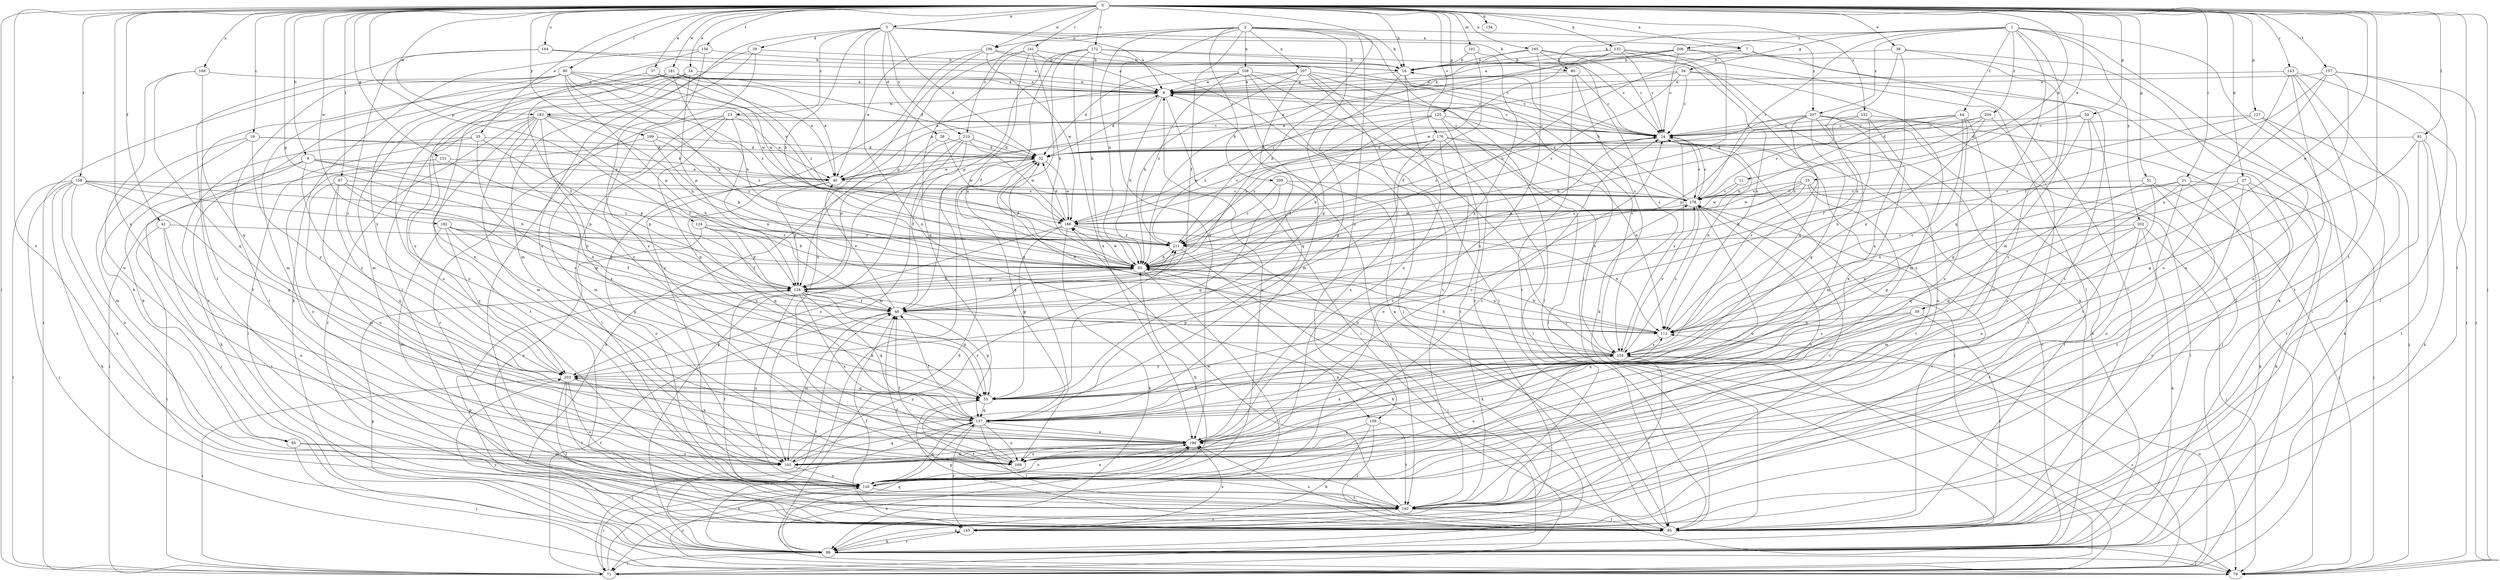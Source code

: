 strict digraph  {
0;
1;
2;
3;
7;
8;
9;
11;
16;
19;
21;
23;
24;
27;
28;
29;
32;
33;
34;
35;
37;
38;
39;
40;
42;
44;
48;
50;
51;
54;
55;
63;
71;
79;
80;
85;
86;
87;
90;
91;
95;
101;
103;
106;
107;
108;
109;
111;
120;
124;
125;
127;
128;
131;
132;
134;
137;
141;
143;
145;
152;
154;
156;
157;
158;
162;
164;
165;
168;
169;
172;
176;
178;
181;
182;
183;
186;
194;
199;
202;
203;
204;
206;
207;
209;
210;
211;
0 -> 3  [label=a];
0 -> 7  [label=a];
0 -> 9  [label=b];
0 -> 11  [label=b];
0 -> 16  [label=b];
0 -> 19  [label=c];
0 -> 21  [label=c];
0 -> 27  [label=d];
0 -> 33  [label=e];
0 -> 34  [label=e];
0 -> 35  [label=e];
0 -> 37  [label=e];
0 -> 38  [label=e];
0 -> 39  [label=e];
0 -> 42  [label=f];
0 -> 50  [label=g];
0 -> 51  [label=g];
0 -> 63  [label=h];
0 -> 71  [label=i];
0 -> 79  [label=j];
0 -> 87  [label=l];
0 -> 90  [label=l];
0 -> 91  [label=l];
0 -> 95  [label=l];
0 -> 101  [label=m];
0 -> 106  [label=n];
0 -> 120  [label=o];
0 -> 124  [label=p];
0 -> 125  [label=p];
0 -> 127  [label=p];
0 -> 128  [label=p];
0 -> 131  [label=q];
0 -> 132  [label=q];
0 -> 134  [label=q];
0 -> 141  [label=r];
0 -> 143  [label=r];
0 -> 152  [label=s];
0 -> 156  [label=t];
0 -> 157  [label=t];
0 -> 158  [label=t];
0 -> 162  [label=t];
0 -> 164  [label=u];
0 -> 165  [label=u];
0 -> 168  [label=u];
0 -> 172  [label=v];
0 -> 176  [label=v];
0 -> 181  [label=w];
0 -> 182  [label=w];
0 -> 183  [label=w];
0 -> 194  [label=x];
0 -> 199  [label=y];
1 -> 44  [label=f];
1 -> 54  [label=g];
1 -> 71  [label=i];
1 -> 80  [label=k];
1 -> 103  [label=m];
1 -> 137  [label=q];
1 -> 145  [label=r];
1 -> 178  [label=v];
1 -> 202  [label=y];
1 -> 204  [label=z];
1 -> 206  [label=z];
1 -> 207  [label=z];
2 -> 16  [label=b];
2 -> 48  [label=f];
2 -> 55  [label=g];
2 -> 63  [label=h];
2 -> 95  [label=l];
2 -> 106  [label=n];
2 -> 107  [label=n];
2 -> 108  [label=n];
2 -> 109  [label=n];
2 -> 194  [label=x];
2 -> 207  [label=z];
2 -> 209  [label=z];
2 -> 210  [label=z];
3 -> 7  [label=a];
3 -> 8  [label=a];
3 -> 23  [label=c];
3 -> 28  [label=d];
3 -> 29  [label=d];
3 -> 32  [label=d];
3 -> 63  [label=h];
3 -> 80  [label=k];
3 -> 109  [label=n];
3 -> 169  [label=u];
3 -> 210  [label=z];
7 -> 16  [label=b];
7 -> 63  [label=h];
7 -> 71  [label=i];
7 -> 95  [label=l];
8 -> 24  [label=c];
8 -> 32  [label=d];
8 -> 63  [label=h];
8 -> 71  [label=i];
8 -> 183  [label=w];
9 -> 40  [label=e];
9 -> 63  [label=h];
9 -> 79  [label=j];
9 -> 85  [label=k];
9 -> 128  [label=p];
9 -> 203  [label=y];
11 -> 178  [label=v];
11 -> 186  [label=w];
16 -> 8  [label=a];
16 -> 55  [label=g];
16 -> 154  [label=s];
16 -> 169  [label=u];
19 -> 32  [label=d];
19 -> 40  [label=e];
19 -> 85  [label=k];
19 -> 103  [label=m];
19 -> 203  [label=y];
21 -> 79  [label=j];
21 -> 86  [label=k];
21 -> 111  [label=n];
21 -> 120  [label=o];
21 -> 137  [label=q];
21 -> 178  [label=v];
23 -> 24  [label=c];
23 -> 40  [label=e];
23 -> 55  [label=g];
23 -> 95  [label=l];
23 -> 103  [label=m];
23 -> 111  [label=n];
23 -> 145  [label=r];
24 -> 32  [label=d];
24 -> 71  [label=i];
24 -> 111  [label=n];
24 -> 128  [label=p];
24 -> 145  [label=r];
24 -> 154  [label=s];
24 -> 178  [label=v];
24 -> 211  [label=z];
27 -> 86  [label=k];
27 -> 145  [label=r];
27 -> 154  [label=s];
27 -> 162  [label=t];
27 -> 178  [label=v];
28 -> 32  [label=d];
28 -> 86  [label=k];
28 -> 186  [label=w];
29 -> 16  [label=b];
29 -> 95  [label=l];
29 -> 103  [label=m];
29 -> 169  [label=u];
32 -> 40  [label=e];
32 -> 86  [label=k];
32 -> 137  [label=q];
32 -> 186  [label=w];
33 -> 55  [label=g];
33 -> 63  [label=h];
33 -> 95  [label=l];
33 -> 178  [label=v];
33 -> 186  [label=w];
33 -> 211  [label=z];
34 -> 8  [label=a];
34 -> 120  [label=o];
34 -> 128  [label=p];
34 -> 145  [label=r];
34 -> 194  [label=x];
34 -> 211  [label=z];
35 -> 32  [label=d];
35 -> 55  [label=g];
35 -> 86  [label=k];
35 -> 95  [label=l];
35 -> 128  [label=p];
37 -> 8  [label=a];
37 -> 40  [label=e];
37 -> 162  [label=t];
37 -> 186  [label=w];
38 -> 16  [label=b];
38 -> 86  [label=k];
38 -> 111  [label=n];
38 -> 169  [label=u];
38 -> 194  [label=x];
39 -> 95  [label=l];
39 -> 111  [label=n];
39 -> 137  [label=q];
39 -> 154  [label=s];
40 -> 8  [label=a];
40 -> 120  [label=o];
40 -> 128  [label=p];
40 -> 137  [label=q];
40 -> 178  [label=v];
42 -> 71  [label=i];
42 -> 120  [label=o];
42 -> 162  [label=t];
42 -> 211  [label=z];
44 -> 24  [label=c];
44 -> 63  [label=h];
44 -> 154  [label=s];
44 -> 169  [label=u];
44 -> 178  [label=v];
44 -> 194  [label=x];
48 -> 40  [label=e];
48 -> 55  [label=g];
48 -> 103  [label=m];
48 -> 111  [label=n];
50 -> 24  [label=c];
50 -> 32  [label=d];
50 -> 55  [label=g];
50 -> 120  [label=o];
50 -> 162  [label=t];
51 -> 79  [label=j];
51 -> 120  [label=o];
51 -> 137  [label=q];
51 -> 162  [label=t];
51 -> 178  [label=v];
54 -> 8  [label=a];
54 -> 24  [label=c];
54 -> 40  [label=e];
54 -> 95  [label=l];
54 -> 103  [label=m];
54 -> 211  [label=z];
55 -> 137  [label=q];
55 -> 162  [label=t];
55 -> 178  [label=v];
63 -> 32  [label=d];
63 -> 71  [label=i];
63 -> 111  [label=n];
63 -> 128  [label=p];
63 -> 186  [label=w];
71 -> 48  [label=f];
71 -> 111  [label=n];
71 -> 154  [label=s];
71 -> 194  [label=x];
79 -> 120  [label=o];
79 -> 194  [label=x];
80 -> 8  [label=a];
80 -> 24  [label=c];
80 -> 86  [label=k];
80 -> 162  [label=t];
85 -> 79  [label=j];
85 -> 103  [label=m];
85 -> 169  [label=u];
86 -> 24  [label=c];
86 -> 32  [label=d];
86 -> 48  [label=f];
86 -> 71  [label=i];
86 -> 79  [label=j];
86 -> 128  [label=p];
86 -> 137  [label=q];
86 -> 145  [label=r];
86 -> 203  [label=y];
87 -> 103  [label=m];
87 -> 111  [label=n];
87 -> 137  [label=q];
87 -> 154  [label=s];
87 -> 169  [label=u];
87 -> 178  [label=v];
90 -> 8  [label=a];
90 -> 63  [label=h];
90 -> 71  [label=i];
90 -> 95  [label=l];
90 -> 103  [label=m];
90 -> 128  [label=p];
90 -> 178  [label=v];
90 -> 186  [label=w];
90 -> 203  [label=y];
90 -> 211  [label=z];
91 -> 32  [label=d];
91 -> 55  [label=g];
91 -> 86  [label=k];
91 -> 95  [label=l];
91 -> 145  [label=r];
95 -> 8  [label=a];
95 -> 55  [label=g];
95 -> 63  [label=h];
95 -> 178  [label=v];
95 -> 194  [label=x];
101 -> 16  [label=b];
101 -> 48  [label=f];
101 -> 203  [label=y];
103 -> 120  [label=o];
103 -> 137  [label=q];
103 -> 211  [label=z];
106 -> 16  [label=b];
106 -> 24  [label=c];
106 -> 40  [label=e];
106 -> 120  [label=o];
106 -> 169  [label=u];
106 -> 186  [label=w];
107 -> 8  [label=a];
107 -> 24  [label=c];
107 -> 40  [label=e];
107 -> 63  [label=h];
107 -> 95  [label=l];
107 -> 137  [label=q];
107 -> 145  [label=r];
107 -> 162  [label=t];
108 -> 8  [label=a];
108 -> 24  [label=c];
108 -> 32  [label=d];
108 -> 79  [label=j];
108 -> 95  [label=l];
108 -> 103  [label=m];
108 -> 211  [label=z];
109 -> 86  [label=k];
109 -> 95  [label=l];
109 -> 162  [label=t];
109 -> 194  [label=x];
111 -> 63  [label=h];
111 -> 154  [label=s];
120 -> 8  [label=a];
120 -> 63  [label=h];
120 -> 71  [label=i];
120 -> 137  [label=q];
120 -> 162  [label=t];
120 -> 178  [label=v];
120 -> 194  [label=x];
124 -> 48  [label=f];
124 -> 63  [label=h];
124 -> 120  [label=o];
124 -> 128  [label=p];
124 -> 211  [label=z];
125 -> 24  [label=c];
125 -> 48  [label=f];
125 -> 63  [label=h];
125 -> 95  [label=l];
125 -> 162  [label=t];
125 -> 211  [label=z];
127 -> 24  [label=c];
127 -> 48  [label=f];
127 -> 79  [label=j];
127 -> 86  [label=k];
128 -> 48  [label=f];
128 -> 55  [label=g];
128 -> 63  [label=h];
128 -> 120  [label=o];
128 -> 137  [label=q];
128 -> 162  [label=t];
128 -> 194  [label=x];
131 -> 40  [label=e];
131 -> 71  [label=i];
131 -> 128  [label=p];
132 -> 8  [label=a];
132 -> 16  [label=b];
132 -> 24  [label=c];
132 -> 95  [label=l];
132 -> 111  [label=n];
132 -> 137  [label=q];
132 -> 211  [label=z];
137 -> 48  [label=f];
137 -> 71  [label=i];
137 -> 95  [label=l];
137 -> 111  [label=n];
137 -> 145  [label=r];
137 -> 154  [label=s];
137 -> 169  [label=u];
137 -> 194  [label=x];
137 -> 203  [label=y];
141 -> 8  [label=a];
141 -> 16  [label=b];
141 -> 63  [label=h];
141 -> 111  [label=n];
141 -> 128  [label=p];
141 -> 137  [label=q];
143 -> 8  [label=a];
143 -> 79  [label=j];
143 -> 95  [label=l];
143 -> 120  [label=o];
143 -> 162  [label=t];
143 -> 169  [label=u];
145 -> 48  [label=f];
145 -> 86  [label=k];
145 -> 128  [label=p];
145 -> 194  [label=x];
152 -> 24  [label=c];
152 -> 63  [label=h];
152 -> 79  [label=j];
152 -> 111  [label=n];
152 -> 194  [label=x];
154 -> 32  [label=d];
154 -> 63  [label=h];
154 -> 71  [label=i];
154 -> 120  [label=o];
154 -> 128  [label=p];
154 -> 145  [label=r];
154 -> 178  [label=v];
154 -> 194  [label=x];
154 -> 203  [label=y];
156 -> 16  [label=b];
156 -> 86  [label=k];
156 -> 95  [label=l];
156 -> 194  [label=x];
157 -> 8  [label=a];
157 -> 48  [label=f];
157 -> 79  [label=j];
157 -> 95  [label=l];
157 -> 111  [label=n];
157 -> 169  [label=u];
158 -> 55  [label=g];
158 -> 63  [label=h];
158 -> 71  [label=i];
158 -> 79  [label=j];
158 -> 86  [label=k];
158 -> 120  [label=o];
158 -> 169  [label=u];
158 -> 178  [label=v];
158 -> 211  [label=z];
162 -> 48  [label=f];
162 -> 86  [label=k];
162 -> 95  [label=l];
162 -> 145  [label=r];
162 -> 178  [label=v];
162 -> 186  [label=w];
164 -> 8  [label=a];
164 -> 16  [label=b];
164 -> 162  [label=t];
164 -> 203  [label=y];
165 -> 16  [label=b];
165 -> 24  [label=c];
165 -> 63  [label=h];
165 -> 86  [label=k];
165 -> 154  [label=s];
165 -> 194  [label=x];
168 -> 8  [label=a];
168 -> 55  [label=g];
168 -> 137  [label=q];
168 -> 169  [label=u];
169 -> 24  [label=c];
169 -> 48  [label=f];
172 -> 16  [label=b];
172 -> 24  [label=c];
172 -> 48  [label=f];
172 -> 63  [label=h];
172 -> 79  [label=j];
172 -> 128  [label=p];
172 -> 169  [label=u];
172 -> 194  [label=x];
176 -> 32  [label=d];
176 -> 63  [label=h];
176 -> 95  [label=l];
176 -> 111  [label=n];
176 -> 120  [label=o];
176 -> 154  [label=s];
176 -> 186  [label=w];
176 -> 194  [label=x];
178 -> 8  [label=a];
178 -> 16  [label=b];
178 -> 24  [label=c];
178 -> 154  [label=s];
178 -> 169  [label=u];
178 -> 186  [label=w];
181 -> 8  [label=a];
181 -> 32  [label=d];
181 -> 40  [label=e];
181 -> 48  [label=f];
181 -> 63  [label=h];
181 -> 103  [label=m];
181 -> 120  [label=o];
182 -> 48  [label=f];
182 -> 55  [label=g];
182 -> 63  [label=h];
182 -> 103  [label=m];
182 -> 203  [label=y];
182 -> 211  [label=z];
183 -> 24  [label=c];
183 -> 48  [label=f];
183 -> 55  [label=g];
183 -> 63  [label=h];
183 -> 103  [label=m];
183 -> 145  [label=r];
183 -> 162  [label=t];
183 -> 194  [label=x];
183 -> 203  [label=y];
183 -> 211  [label=z];
186 -> 24  [label=c];
186 -> 32  [label=d];
186 -> 55  [label=g];
186 -> 86  [label=k];
186 -> 111  [label=n];
186 -> 203  [label=y];
186 -> 211  [label=z];
194 -> 24  [label=c];
194 -> 103  [label=m];
194 -> 120  [label=o];
194 -> 169  [label=u];
199 -> 32  [label=d];
199 -> 63  [label=h];
199 -> 120  [label=o];
199 -> 211  [label=z];
202 -> 79  [label=j];
202 -> 86  [label=k];
202 -> 103  [label=m];
202 -> 111  [label=n];
202 -> 145  [label=r];
202 -> 211  [label=z];
203 -> 55  [label=g];
203 -> 71  [label=i];
203 -> 95  [label=l];
203 -> 120  [label=o];
203 -> 162  [label=t];
203 -> 194  [label=x];
203 -> 211  [label=z];
204 -> 24  [label=c];
204 -> 32  [label=d];
204 -> 63  [label=h];
204 -> 111  [label=n];
204 -> 145  [label=r];
206 -> 16  [label=b];
206 -> 24  [label=c];
206 -> 40  [label=e];
206 -> 162  [label=t];
206 -> 186  [label=w];
206 -> 211  [label=z];
207 -> 24  [label=c];
207 -> 55  [label=g];
207 -> 79  [label=j];
207 -> 86  [label=k];
207 -> 103  [label=m];
207 -> 120  [label=o];
207 -> 128  [label=p];
207 -> 154  [label=s];
207 -> 211  [label=z];
209 -> 55  [label=g];
209 -> 162  [label=t];
209 -> 178  [label=v];
209 -> 211  [label=z];
210 -> 32  [label=d];
210 -> 48  [label=f];
210 -> 86  [label=k];
210 -> 103  [label=m];
210 -> 128  [label=p];
210 -> 186  [label=w];
211 -> 63  [label=h];
211 -> 71  [label=i];
211 -> 86  [label=k];
}
